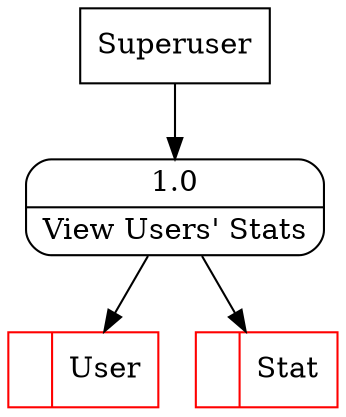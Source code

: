 digraph dfd2{ 
node[shape=record]
200 [label="<f0>  |<f1> User " color=red];
201 [label="<f0>  |<f1> Stat " color=red];
202 [label="Superuser" shape=box];
203 [label="{<f0> 1.0|<f1> View Users' Stats }" shape=Mrecord];
202 -> 203
203 -> 201
203 -> 200
}
